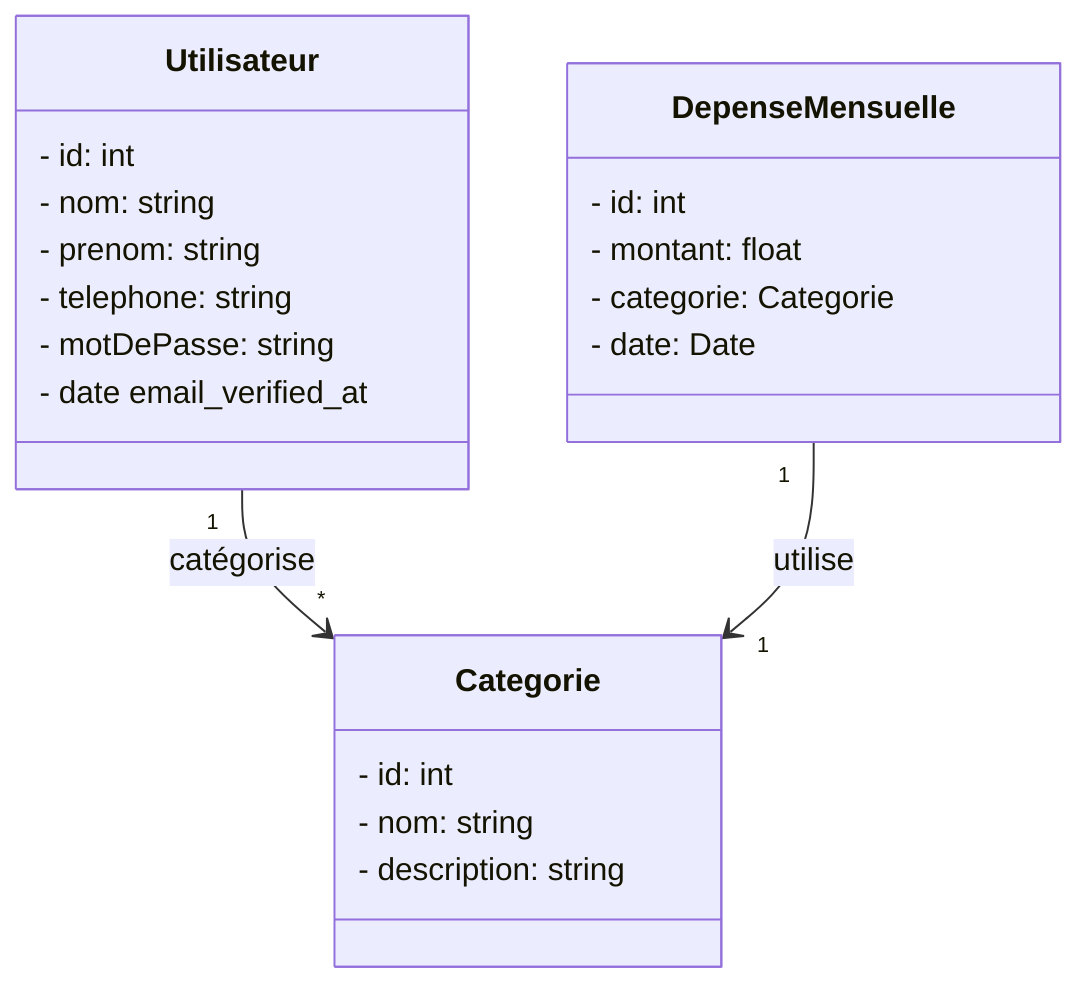 classDiagram
    class Utilisateur {
        - id: int
        - nom: string
        - prenom: string
        - telephone: string
        - motDePasse: string
        - date email_verified_at
    }

    class Categorie {
        - id: int
        - nom: string
        - description: string
    }

    class DepenseMensuelle {
        - id: int
        - montant: float
        - categorie: Categorie
        - date: Date
    }

    Utilisateur "1" --> "*" Categorie : catégorise
    DepenseMensuelle "1" --> "1" Categorie : utilise